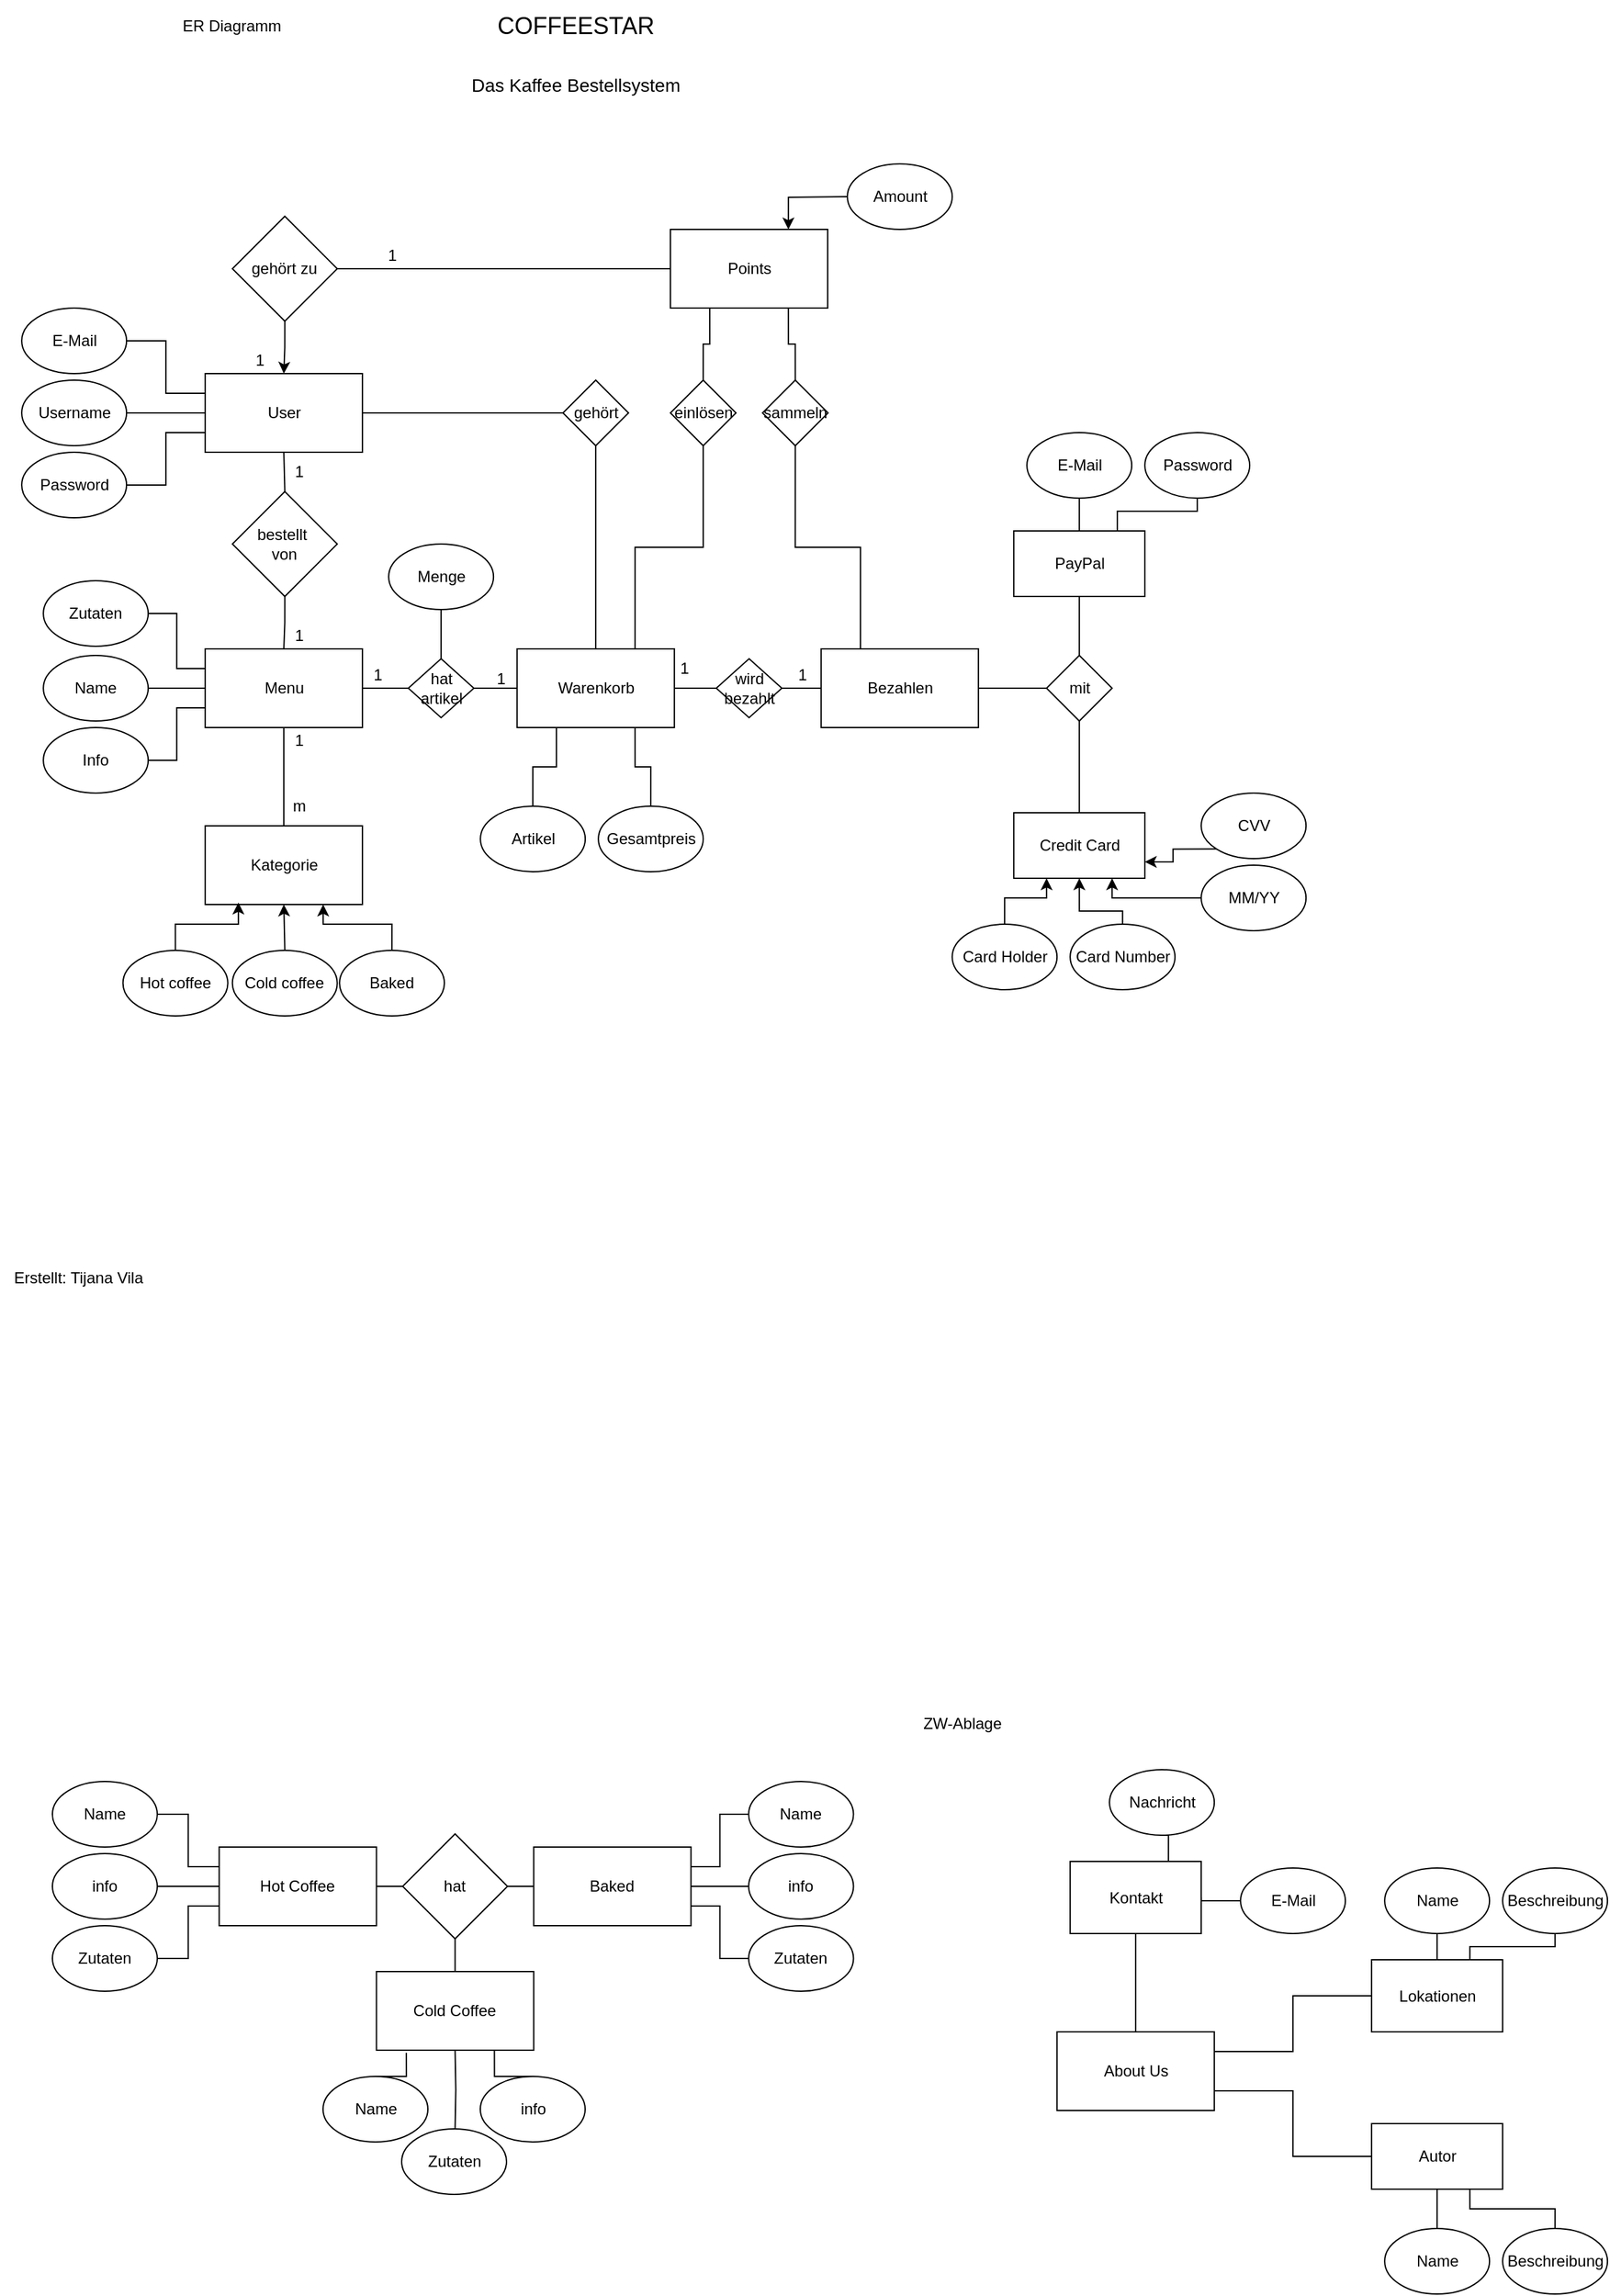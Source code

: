 <mxfile version="24.7.8">
  <diagram name="Seite-1" id="2KlpbFNLpPRCkA5q6hw1">
    <mxGraphModel dx="924" dy="861" grid="1" gridSize="10" guides="1" tooltips="1" connect="1" arrows="1" fold="1" page="1" pageScale="1" pageWidth="827" pageHeight="1169" math="0" shadow="0">
      <root>
        <mxCell id="0" />
        <mxCell id="1" parent="0" />
        <mxCell id="XH3UUTxQaEEy5l26Y9SA-1" value="&lt;font style=&quot;font-size: 18px;&quot;&gt;COFFEESTAR&lt;/font&gt;" style="text;html=1;align=center;verticalAlign=middle;whiteSpace=wrap;rounded=0;" parent="1" vertex="1">
          <mxGeometry x="326.5" y="80" width="305" height="40" as="geometry" />
        </mxCell>
        <mxCell id="XH3UUTxQaEEy5l26Y9SA-2" value="&lt;font style=&quot;font-size: 14px;&quot;&gt;Das Kaffee Bestellsystem&lt;/font&gt;" style="text;html=1;align=center;verticalAlign=middle;whiteSpace=wrap;rounded=0;" parent="1" vertex="1">
          <mxGeometry x="322.75" y="130" width="312.5" height="30" as="geometry" />
        </mxCell>
        <mxCell id="XH3UUTxQaEEy5l26Y9SA-3" value="ER Diagramm" style="text;html=1;align=center;verticalAlign=middle;whiteSpace=wrap;rounded=0;" parent="1" vertex="1">
          <mxGeometry x="166.5" y="85" width="100" height="30" as="geometry" />
        </mxCell>
        <mxCell id="XH3UUTxQaEEy5l26Y9SA-23" style="edgeStyle=orthogonalEdgeStyle;rounded=0;orthogonalLoop=1;jettySize=auto;html=1;exitX=0.5;exitY=1;exitDx=0;exitDy=0;entryX=0.5;entryY=0;entryDx=0;entryDy=0;endArrow=none;endFill=0;" parent="1" source="XH3UUTxQaEEy5l26Y9SA-4" target="XH3UUTxQaEEy5l26Y9SA-22" edge="1">
          <mxGeometry relative="1" as="geometry" />
        </mxCell>
        <mxCell id="XH3UUTxQaEEy5l26Y9SA-105" style="edgeStyle=orthogonalEdgeStyle;rounded=0;orthogonalLoop=1;jettySize=auto;html=1;exitX=1;exitY=0.5;exitDx=0;exitDy=0;entryX=0;entryY=0.5;entryDx=0;entryDy=0;endArrow=none;endFill=0;" parent="1" source="XH3UUTxQaEEy5l26Y9SA-4" target="XH3UUTxQaEEy5l26Y9SA-104" edge="1">
          <mxGeometry relative="1" as="geometry" />
        </mxCell>
        <mxCell id="XH3UUTxQaEEy5l26Y9SA-4" value="User" style="rounded=0;whiteSpace=wrap;html=1;" parent="1" vertex="1">
          <mxGeometry x="196.58" y="365" width="120" height="60" as="geometry" />
        </mxCell>
        <mxCell id="XH3UUTxQaEEy5l26Y9SA-100" style="edgeStyle=orthogonalEdgeStyle;rounded=0;orthogonalLoop=1;jettySize=auto;html=1;exitX=1;exitY=0.5;exitDx=0;exitDy=0;entryX=0;entryY=0.5;entryDx=0;entryDy=0;endArrow=none;endFill=0;" parent="1" source="XH3UUTxQaEEy5l26Y9SA-5" target="XH3UUTxQaEEy5l26Y9SA-99" edge="1">
          <mxGeometry relative="1" as="geometry" />
        </mxCell>
        <mxCell id="XH3UUTxQaEEy5l26Y9SA-106" style="edgeStyle=orthogonalEdgeStyle;rounded=0;orthogonalLoop=1;jettySize=auto;html=1;exitX=0.5;exitY=0;exitDx=0;exitDy=0;entryX=0.5;entryY=1;entryDx=0;entryDy=0;endArrow=none;endFill=0;" parent="1" source="XH3UUTxQaEEy5l26Y9SA-5" target="XH3UUTxQaEEy5l26Y9SA-104" edge="1">
          <mxGeometry relative="1" as="geometry" />
        </mxCell>
        <mxCell id="XH3UUTxQaEEy5l26Y9SA-5" value="Warenkorb" style="rounded=0;whiteSpace=wrap;html=1;" parent="1" vertex="1">
          <mxGeometry x="434.58" y="575" width="120" height="60" as="geometry" />
        </mxCell>
        <mxCell id="XH3UUTxQaEEy5l26Y9SA-149" style="edgeStyle=orthogonalEdgeStyle;rounded=0;orthogonalLoop=1;jettySize=auto;html=1;exitX=0.25;exitY=1;exitDx=0;exitDy=0;entryX=0.5;entryY=0;entryDx=0;entryDy=0;endArrow=none;endFill=0;" parent="1" source="XH3UUTxQaEEy5l26Y9SA-6" target="XH3UUTxQaEEy5l26Y9SA-147" edge="1">
          <mxGeometry relative="1" as="geometry" />
        </mxCell>
        <mxCell id="XH3UUTxQaEEy5l26Y9SA-150" style="edgeStyle=orthogonalEdgeStyle;rounded=0;orthogonalLoop=1;jettySize=auto;html=1;exitX=0.75;exitY=1;exitDx=0;exitDy=0;entryX=0.5;entryY=0;entryDx=0;entryDy=0;endArrow=none;endFill=0;" parent="1" source="XH3UUTxQaEEy5l26Y9SA-6" target="XH3UUTxQaEEy5l26Y9SA-148" edge="1">
          <mxGeometry relative="1" as="geometry" />
        </mxCell>
        <mxCell id="XH3UUTxQaEEy5l26Y9SA-6" value="Points" style="rounded=0;whiteSpace=wrap;html=1;" parent="1" vertex="1">
          <mxGeometry x="551.58" y="255" width="120" height="60" as="geometry" />
        </mxCell>
        <mxCell id="XH3UUTxQaEEy5l26Y9SA-11" style="edgeStyle=orthogonalEdgeStyle;rounded=0;orthogonalLoop=1;jettySize=auto;html=1;exitX=1;exitY=0.5;exitDx=0;exitDy=0;entryX=0;entryY=0.25;entryDx=0;entryDy=0;endArrow=none;endFill=0;" parent="1" source="XH3UUTxQaEEy5l26Y9SA-7" target="XH3UUTxQaEEy5l26Y9SA-4" edge="1">
          <mxGeometry relative="1" as="geometry" />
        </mxCell>
        <mxCell id="XH3UUTxQaEEy5l26Y9SA-7" value="E-Mail" style="ellipse;whiteSpace=wrap;html=1;" parent="1" vertex="1">
          <mxGeometry x="56.58" y="315" width="80" height="50" as="geometry" />
        </mxCell>
        <mxCell id="XH3UUTxQaEEy5l26Y9SA-12" style="edgeStyle=orthogonalEdgeStyle;rounded=0;orthogonalLoop=1;jettySize=auto;html=1;exitX=1;exitY=0.5;exitDx=0;exitDy=0;entryX=0;entryY=0.5;entryDx=0;entryDy=0;endArrow=none;endFill=0;" parent="1" source="XH3UUTxQaEEy5l26Y9SA-8" target="XH3UUTxQaEEy5l26Y9SA-4" edge="1">
          <mxGeometry relative="1" as="geometry" />
        </mxCell>
        <mxCell id="XH3UUTxQaEEy5l26Y9SA-8" value="Username" style="ellipse;whiteSpace=wrap;html=1;" parent="1" vertex="1">
          <mxGeometry x="56.58" y="370" width="80" height="50" as="geometry" />
        </mxCell>
        <mxCell id="XH3UUTxQaEEy5l26Y9SA-13" style="edgeStyle=orthogonalEdgeStyle;rounded=0;orthogonalLoop=1;jettySize=auto;html=1;exitX=1;exitY=0.5;exitDx=0;exitDy=0;entryX=0;entryY=0.75;entryDx=0;entryDy=0;endArrow=none;endFill=0;" parent="1" source="XH3UUTxQaEEy5l26Y9SA-9" target="XH3UUTxQaEEy5l26Y9SA-4" edge="1">
          <mxGeometry relative="1" as="geometry" />
        </mxCell>
        <mxCell id="XH3UUTxQaEEy5l26Y9SA-9" value="Password" style="ellipse;whiteSpace=wrap;html=1;" parent="1" vertex="1">
          <mxGeometry x="56.58" y="425" width="80" height="50" as="geometry" />
        </mxCell>
        <mxCell id="XH3UUTxQaEEy5l26Y9SA-97" style="edgeStyle=orthogonalEdgeStyle;rounded=0;orthogonalLoop=1;jettySize=auto;html=1;exitX=1;exitY=0.5;exitDx=0;exitDy=0;entryX=0;entryY=0.5;entryDx=0;entryDy=0;endArrow=none;endFill=0;" parent="1" source="XH3UUTxQaEEy5l26Y9SA-10" target="XH3UUTxQaEEy5l26Y9SA-96" edge="1">
          <mxGeometry relative="1" as="geometry" />
        </mxCell>
        <mxCell id="XH3UUTxQaEEy5l26Y9SA-108" style="edgeStyle=orthogonalEdgeStyle;rounded=0;orthogonalLoop=1;jettySize=auto;html=1;exitX=0.5;exitY=1;exitDx=0;exitDy=0;entryX=0.5;entryY=0;entryDx=0;entryDy=0;endArrow=none;endFill=0;" parent="1" source="XH3UUTxQaEEy5l26Y9SA-10" target="XH3UUTxQaEEy5l26Y9SA-107" edge="1">
          <mxGeometry relative="1" as="geometry" />
        </mxCell>
        <mxCell id="XH3UUTxQaEEy5l26Y9SA-10" value="Menu" style="rounded=0;whiteSpace=wrap;html=1;" parent="1" vertex="1">
          <mxGeometry x="196.58" y="575" width="120" height="60" as="geometry" />
        </mxCell>
        <mxCell id="XH3UUTxQaEEy5l26Y9SA-14" style="edgeStyle=orthogonalEdgeStyle;rounded=0;orthogonalLoop=1;jettySize=auto;html=1;exitX=0.5;exitY=1;exitDx=0;exitDy=0;" parent="1" source="XH3UUTxQaEEy5l26Y9SA-7" target="XH3UUTxQaEEy5l26Y9SA-7" edge="1">
          <mxGeometry relative="1" as="geometry" />
        </mxCell>
        <mxCell id="XH3UUTxQaEEy5l26Y9SA-16" style="edgeStyle=orthogonalEdgeStyle;rounded=0;orthogonalLoop=1;jettySize=auto;html=1;exitX=0;exitY=0.5;exitDx=0;exitDy=0;entryX=0.75;entryY=0;entryDx=0;entryDy=0;" parent="1" target="XH3UUTxQaEEy5l26Y9SA-6" edge="1">
          <mxGeometry relative="1" as="geometry">
            <mxPoint x="686.58" y="230" as="sourcePoint" />
          </mxGeometry>
        </mxCell>
        <mxCell id="XH3UUTxQaEEy5l26Y9SA-15" value="Amount" style="ellipse;whiteSpace=wrap;html=1;" parent="1" vertex="1">
          <mxGeometry x="686.58" y="205" width="80" height="50" as="geometry" />
        </mxCell>
        <mxCell id="XH3UUTxQaEEy5l26Y9SA-19" style="edgeStyle=orthogonalEdgeStyle;rounded=0;orthogonalLoop=1;jettySize=auto;html=1;exitX=1;exitY=0.5;exitDx=0;exitDy=0;entryX=0;entryY=0.5;entryDx=0;entryDy=0;endArrow=none;endFill=0;" parent="1" source="XH3UUTxQaEEy5l26Y9SA-17" target="XH3UUTxQaEEy5l26Y9SA-6" edge="1">
          <mxGeometry relative="1" as="geometry" />
        </mxCell>
        <mxCell id="XH3UUTxQaEEy5l26Y9SA-88" style="edgeStyle=orthogonalEdgeStyle;rounded=0;orthogonalLoop=1;jettySize=auto;html=1;exitX=0.5;exitY=1;exitDx=0;exitDy=0;entryX=0.5;entryY=0;entryDx=0;entryDy=0;" parent="1" source="XH3UUTxQaEEy5l26Y9SA-17" target="XH3UUTxQaEEy5l26Y9SA-4" edge="1">
          <mxGeometry relative="1" as="geometry" />
        </mxCell>
        <mxCell id="XH3UUTxQaEEy5l26Y9SA-17" value="gehört zu" style="rhombus;whiteSpace=wrap;html=1;" parent="1" vertex="1">
          <mxGeometry x="217.33" y="245" width="80" height="80" as="geometry" />
        </mxCell>
        <mxCell id="XH3UUTxQaEEy5l26Y9SA-20" value="1" style="text;html=1;align=center;verticalAlign=middle;resizable=0;points=[];autosize=1;strokeColor=none;fillColor=none;" parent="1" vertex="1">
          <mxGeometry x="223.08" y="340" width="30" height="30" as="geometry" />
        </mxCell>
        <mxCell id="XH3UUTxQaEEy5l26Y9SA-21" value="1" style="text;html=1;align=center;verticalAlign=middle;resizable=0;points=[];autosize=1;strokeColor=none;fillColor=none;" parent="1" vertex="1">
          <mxGeometry x="324.08" y="260" width="30" height="30" as="geometry" />
        </mxCell>
        <mxCell id="XH3UUTxQaEEy5l26Y9SA-24" style="edgeStyle=orthogonalEdgeStyle;rounded=0;orthogonalLoop=1;jettySize=auto;html=1;exitX=0.5;exitY=1;exitDx=0;exitDy=0;entryX=0.5;entryY=0;entryDx=0;entryDy=0;endArrow=none;endFill=0;" parent="1" source="XH3UUTxQaEEy5l26Y9SA-22" target="XH3UUTxQaEEy5l26Y9SA-10" edge="1">
          <mxGeometry relative="1" as="geometry" />
        </mxCell>
        <mxCell id="XH3UUTxQaEEy5l26Y9SA-22" value="bestellt&amp;nbsp;&lt;div&gt;von&lt;/div&gt;" style="rhombus;whiteSpace=wrap;html=1;" parent="1" vertex="1">
          <mxGeometry x="217.33" y="455" width="80" height="80" as="geometry" />
        </mxCell>
        <mxCell id="XH3UUTxQaEEy5l26Y9SA-25" value="Hot Coffee" style="rounded=0;whiteSpace=wrap;html=1;" parent="1" vertex="1">
          <mxGeometry x="207.25" y="1489" width="120" height="60" as="geometry" />
        </mxCell>
        <mxCell id="XH3UUTxQaEEy5l26Y9SA-26" value="Cold Coffee" style="rounded=0;whiteSpace=wrap;html=1;" parent="1" vertex="1">
          <mxGeometry x="327.25" y="1584" width="120" height="60" as="geometry" />
        </mxCell>
        <mxCell id="XH3UUTxQaEEy5l26Y9SA-27" value="Baked" style="rounded=0;whiteSpace=wrap;html=1;" parent="1" vertex="1">
          <mxGeometry x="447.25" y="1489" width="120" height="60" as="geometry" />
        </mxCell>
        <mxCell id="XH3UUTxQaEEy5l26Y9SA-44" style="edgeStyle=orthogonalEdgeStyle;rounded=0;orthogonalLoop=1;jettySize=auto;html=1;exitX=1;exitY=0.5;exitDx=0;exitDy=0;entryX=0;entryY=0.25;entryDx=0;entryDy=0;endArrow=none;endFill=0;" parent="1" source="XH3UUTxQaEEy5l26Y9SA-28" target="XH3UUTxQaEEy5l26Y9SA-25" edge="1">
          <mxGeometry relative="1" as="geometry" />
        </mxCell>
        <mxCell id="XH3UUTxQaEEy5l26Y9SA-28" value="Name" style="ellipse;whiteSpace=wrap;html=1;" parent="1" vertex="1">
          <mxGeometry x="80" y="1439" width="80" height="50" as="geometry" />
        </mxCell>
        <mxCell id="XH3UUTxQaEEy5l26Y9SA-29" value="Name" style="ellipse;whiteSpace=wrap;html=1;" parent="1" vertex="1">
          <mxGeometry x="286.5" y="1664" width="80" height="50" as="geometry" />
        </mxCell>
        <mxCell id="XH3UUTxQaEEy5l26Y9SA-49" style="edgeStyle=orthogonalEdgeStyle;rounded=0;orthogonalLoop=1;jettySize=auto;html=1;exitX=0;exitY=0.5;exitDx=0;exitDy=0;entryX=1;entryY=0.25;entryDx=0;entryDy=0;endArrow=none;endFill=0;" parent="1" source="XH3UUTxQaEEy5l26Y9SA-30" target="XH3UUTxQaEEy5l26Y9SA-27" edge="1">
          <mxGeometry relative="1" as="geometry" />
        </mxCell>
        <mxCell id="XH3UUTxQaEEy5l26Y9SA-30" value="Name" style="ellipse;whiteSpace=wrap;html=1;" parent="1" vertex="1">
          <mxGeometry x="611.25" y="1439" width="80" height="50" as="geometry" />
        </mxCell>
        <mxCell id="XH3UUTxQaEEy5l26Y9SA-43" style="edgeStyle=orthogonalEdgeStyle;rounded=0;orthogonalLoop=1;jettySize=auto;html=1;exitX=1;exitY=0.5;exitDx=0;exitDy=0;entryX=0;entryY=0.5;entryDx=0;entryDy=0;endArrow=none;endFill=0;" parent="1" source="XH3UUTxQaEEy5l26Y9SA-31" target="XH3UUTxQaEEy5l26Y9SA-25" edge="1">
          <mxGeometry relative="1" as="geometry" />
        </mxCell>
        <mxCell id="XH3UUTxQaEEy5l26Y9SA-31" value="info" style="ellipse;whiteSpace=wrap;html=1;" parent="1" vertex="1">
          <mxGeometry x="80" y="1494" width="80" height="50" as="geometry" />
        </mxCell>
        <mxCell id="XH3UUTxQaEEy5l26Y9SA-47" style="edgeStyle=orthogonalEdgeStyle;rounded=0;orthogonalLoop=1;jettySize=auto;html=1;exitX=0.5;exitY=0;exitDx=0;exitDy=0;entryX=0.75;entryY=1;entryDx=0;entryDy=0;endArrow=none;endFill=0;" parent="1" source="XH3UUTxQaEEy5l26Y9SA-36" target="XH3UUTxQaEEy5l26Y9SA-26" edge="1">
          <mxGeometry relative="1" as="geometry" />
        </mxCell>
        <mxCell id="XH3UUTxQaEEy5l26Y9SA-36" value="info" style="ellipse;whiteSpace=wrap;html=1;" parent="1" vertex="1">
          <mxGeometry x="406.5" y="1664" width="80" height="50" as="geometry" />
        </mxCell>
        <mxCell id="XH3UUTxQaEEy5l26Y9SA-51" style="edgeStyle=orthogonalEdgeStyle;rounded=0;orthogonalLoop=1;jettySize=auto;html=1;exitX=0;exitY=0.5;exitDx=0;exitDy=0;entryX=1;entryY=0.5;entryDx=0;entryDy=0;endArrow=none;endFill=0;" parent="1" source="XH3UUTxQaEEy5l26Y9SA-37" target="XH3UUTxQaEEy5l26Y9SA-27" edge="1">
          <mxGeometry relative="1" as="geometry" />
        </mxCell>
        <mxCell id="XH3UUTxQaEEy5l26Y9SA-37" value="info" style="ellipse;whiteSpace=wrap;html=1;" parent="1" vertex="1">
          <mxGeometry x="611.25" y="1494" width="80" height="50" as="geometry" />
        </mxCell>
        <mxCell id="XH3UUTxQaEEy5l26Y9SA-45" style="edgeStyle=orthogonalEdgeStyle;rounded=0;orthogonalLoop=1;jettySize=auto;html=1;exitX=1;exitY=0.5;exitDx=0;exitDy=0;entryX=0;entryY=0.75;entryDx=0;entryDy=0;endArrow=none;endFill=0;" parent="1" source="XH3UUTxQaEEy5l26Y9SA-38" target="XH3UUTxQaEEy5l26Y9SA-25" edge="1">
          <mxGeometry relative="1" as="geometry" />
        </mxCell>
        <mxCell id="XH3UUTxQaEEy5l26Y9SA-38" value="Zutaten" style="ellipse;whiteSpace=wrap;html=1;" parent="1" vertex="1">
          <mxGeometry x="80" y="1549" width="80" height="50" as="geometry" />
        </mxCell>
        <mxCell id="XH3UUTxQaEEy5l26Y9SA-46" style="edgeStyle=orthogonalEdgeStyle;rounded=0;orthogonalLoop=1;jettySize=auto;html=1;exitX=0.5;exitY=0;exitDx=0;exitDy=0;entryX=0.5;entryY=1;entryDx=0;entryDy=0;endArrow=none;endFill=0;" parent="1" target="XH3UUTxQaEEy5l26Y9SA-26" edge="1">
          <mxGeometry relative="1" as="geometry">
            <mxPoint x="387.25" y="1704" as="sourcePoint" />
          </mxGeometry>
        </mxCell>
        <mxCell id="XH3UUTxQaEEy5l26Y9SA-39" value="Zutaten" style="ellipse;whiteSpace=wrap;html=1;" parent="1" vertex="1">
          <mxGeometry x="346.5" y="1704" width="80" height="50" as="geometry" />
        </mxCell>
        <mxCell id="XH3UUTxQaEEy5l26Y9SA-50" style="edgeStyle=orthogonalEdgeStyle;rounded=0;orthogonalLoop=1;jettySize=auto;html=1;exitX=0;exitY=0.5;exitDx=0;exitDy=0;entryX=1;entryY=0.75;entryDx=0;entryDy=0;endArrow=none;endFill=0;" parent="1" source="XH3UUTxQaEEy5l26Y9SA-40" target="XH3UUTxQaEEy5l26Y9SA-27" edge="1">
          <mxGeometry relative="1" as="geometry" />
        </mxCell>
        <mxCell id="XH3UUTxQaEEy5l26Y9SA-40" value="Zutaten" style="ellipse;whiteSpace=wrap;html=1;" parent="1" vertex="1">
          <mxGeometry x="611.25" y="1549" width="80" height="50" as="geometry" />
        </mxCell>
        <mxCell id="XH3UUTxQaEEy5l26Y9SA-41" value="Bezahlen" style="rounded=0;whiteSpace=wrap;html=1;" parent="1" vertex="1">
          <mxGeometry x="666.58" y="575" width="120" height="60" as="geometry" />
        </mxCell>
        <mxCell id="XH3UUTxQaEEy5l26Y9SA-48" style="edgeStyle=orthogonalEdgeStyle;rounded=0;orthogonalLoop=1;jettySize=auto;html=1;exitX=0.5;exitY=0;exitDx=0;exitDy=0;entryX=0.19;entryY=1.033;entryDx=0;entryDy=0;entryPerimeter=0;endArrow=none;endFill=0;" parent="1" source="XH3UUTxQaEEy5l26Y9SA-29" target="XH3UUTxQaEEy5l26Y9SA-26" edge="1">
          <mxGeometry relative="1" as="geometry" />
        </mxCell>
        <mxCell id="XH3UUTxQaEEy5l26Y9SA-54" style="edgeStyle=orthogonalEdgeStyle;rounded=0;orthogonalLoop=1;jettySize=auto;html=1;exitX=0;exitY=0.5;exitDx=0;exitDy=0;entryX=1;entryY=0.5;entryDx=0;entryDy=0;endArrow=none;endFill=0;" parent="1" source="XH3UUTxQaEEy5l26Y9SA-52" target="XH3UUTxQaEEy5l26Y9SA-25" edge="1">
          <mxGeometry relative="1" as="geometry" />
        </mxCell>
        <mxCell id="XH3UUTxQaEEy5l26Y9SA-55" style="edgeStyle=orthogonalEdgeStyle;rounded=0;orthogonalLoop=1;jettySize=auto;html=1;exitX=0.5;exitY=1;exitDx=0;exitDy=0;entryX=0.5;entryY=0;entryDx=0;entryDy=0;endArrow=none;endFill=0;" parent="1" source="XH3UUTxQaEEy5l26Y9SA-52" target="XH3UUTxQaEEy5l26Y9SA-26" edge="1">
          <mxGeometry relative="1" as="geometry" />
        </mxCell>
        <mxCell id="XH3UUTxQaEEy5l26Y9SA-56" style="edgeStyle=orthogonalEdgeStyle;rounded=0;orthogonalLoop=1;jettySize=auto;html=1;exitX=1;exitY=0.5;exitDx=0;exitDy=0;entryX=0;entryY=0.5;entryDx=0;entryDy=0;endArrow=none;endFill=0;" parent="1" source="XH3UUTxQaEEy5l26Y9SA-52" target="XH3UUTxQaEEy5l26Y9SA-27" edge="1">
          <mxGeometry relative="1" as="geometry" />
        </mxCell>
        <mxCell id="XH3UUTxQaEEy5l26Y9SA-52" value="hat" style="rhombus;whiteSpace=wrap;html=1;" parent="1" vertex="1">
          <mxGeometry x="347.25" y="1479" width="80" height="80" as="geometry" />
        </mxCell>
        <mxCell id="XH3UUTxQaEEy5l26Y9SA-91" style="edgeStyle=orthogonalEdgeStyle;rounded=0;orthogonalLoop=1;jettySize=auto;html=1;exitX=1;exitY=0.5;exitDx=0;exitDy=0;entryX=0;entryY=0.5;entryDx=0;entryDy=0;endArrow=none;endFill=0;" parent="1" source="XH3UUTxQaEEy5l26Y9SA-62" target="XH3UUTxQaEEy5l26Y9SA-10" edge="1">
          <mxGeometry relative="1" as="geometry" />
        </mxCell>
        <mxCell id="XH3UUTxQaEEy5l26Y9SA-62" value="Name" style="ellipse;whiteSpace=wrap;html=1;" parent="1" vertex="1">
          <mxGeometry x="73.08" y="580" width="80" height="50" as="geometry" />
        </mxCell>
        <mxCell id="XH3UUTxQaEEy5l26Y9SA-92" style="edgeStyle=orthogonalEdgeStyle;rounded=0;orthogonalLoop=1;jettySize=auto;html=1;exitX=1;exitY=0.5;exitDx=0;exitDy=0;entryX=0;entryY=0.75;entryDx=0;entryDy=0;endArrow=none;endFill=0;" parent="1" source="XH3UUTxQaEEy5l26Y9SA-63" target="XH3UUTxQaEEy5l26Y9SA-10" edge="1">
          <mxGeometry relative="1" as="geometry" />
        </mxCell>
        <mxCell id="XH3UUTxQaEEy5l26Y9SA-63" value="Info" style="ellipse;whiteSpace=wrap;html=1;" parent="1" vertex="1">
          <mxGeometry x="73.08" y="635" width="80" height="50" as="geometry" />
        </mxCell>
        <mxCell id="XH3UUTxQaEEy5l26Y9SA-90" style="edgeStyle=orthogonalEdgeStyle;rounded=0;orthogonalLoop=1;jettySize=auto;html=1;exitX=1;exitY=0.5;exitDx=0;exitDy=0;entryX=0;entryY=0.25;entryDx=0;entryDy=0;endArrow=none;endFill=0;" parent="1" source="XH3UUTxQaEEy5l26Y9SA-64" target="XH3UUTxQaEEy5l26Y9SA-10" edge="1">
          <mxGeometry relative="1" as="geometry" />
        </mxCell>
        <mxCell id="XH3UUTxQaEEy5l26Y9SA-64" value="Zutaten" style="ellipse;whiteSpace=wrap;html=1;" parent="1" vertex="1">
          <mxGeometry x="73.08" y="523" width="80" height="50" as="geometry" />
        </mxCell>
        <mxCell id="XH3UUTxQaEEy5l26Y9SA-65" style="edgeStyle=orthogonalEdgeStyle;rounded=0;orthogonalLoop=1;jettySize=auto;html=1;exitX=0.5;exitY=1;exitDx=0;exitDy=0;" parent="1" source="XH3UUTxQaEEy5l26Y9SA-63" target="XH3UUTxQaEEy5l26Y9SA-63" edge="1">
          <mxGeometry relative="1" as="geometry" />
        </mxCell>
        <mxCell id="XH3UUTxQaEEy5l26Y9SA-95" style="edgeStyle=orthogonalEdgeStyle;rounded=0;orthogonalLoop=1;jettySize=auto;html=1;exitX=0.5;exitY=0;exitDx=0;exitDy=0;entryX=0.25;entryY=1;entryDx=0;entryDy=0;endArrow=none;endFill=0;" parent="1" source="XH3UUTxQaEEy5l26Y9SA-67" target="XH3UUTxQaEEy5l26Y9SA-5" edge="1">
          <mxGeometry relative="1" as="geometry" />
        </mxCell>
        <mxCell id="XH3UUTxQaEEy5l26Y9SA-67" value="Artikel" style="ellipse;whiteSpace=wrap;html=1;" parent="1" vertex="1">
          <mxGeometry x="406.58" y="695" width="80" height="50" as="geometry" />
        </mxCell>
        <mxCell id="XH3UUTxQaEEy5l26Y9SA-94" style="edgeStyle=orthogonalEdgeStyle;rounded=0;orthogonalLoop=1;jettySize=auto;html=1;exitX=0.5;exitY=0;exitDx=0;exitDy=0;entryX=0.75;entryY=1;entryDx=0;entryDy=0;endArrow=none;endFill=0;" parent="1" source="XH3UUTxQaEEy5l26Y9SA-68" target="XH3UUTxQaEEy5l26Y9SA-5" edge="1">
          <mxGeometry relative="1" as="geometry" />
        </mxCell>
        <mxCell id="XH3UUTxQaEEy5l26Y9SA-68" value="Gesamtpreis" style="ellipse;whiteSpace=wrap;html=1;" parent="1" vertex="1">
          <mxGeometry x="496.58" y="695" width="80" height="50" as="geometry" />
        </mxCell>
        <mxCell id="XH3UUTxQaEEy5l26Y9SA-135" style="edgeStyle=orthogonalEdgeStyle;rounded=0;orthogonalLoop=1;jettySize=auto;html=1;exitX=0.5;exitY=1;exitDx=0;exitDy=0;entryX=0.5;entryY=0;entryDx=0;entryDy=0;endArrow=none;endFill=0;" parent="1" source="XH3UUTxQaEEy5l26Y9SA-69" target="XH3UUTxQaEEy5l26Y9SA-133" edge="1">
          <mxGeometry relative="1" as="geometry" />
        </mxCell>
        <mxCell id="XH3UUTxQaEEy5l26Y9SA-69" value="E-Mail" style="ellipse;whiteSpace=wrap;html=1;" parent="1" vertex="1">
          <mxGeometry x="823.58" y="410" width="80" height="50" as="geometry" />
        </mxCell>
        <mxCell id="XH3UUTxQaEEy5l26Y9SA-70" value="Password&lt;span style=&quot;color: rgba(0, 0, 0, 0); font-family: monospace; font-size: 0px; text-align: start; text-wrap: nowrap;&quot;&gt;%3CmxGraphModel%3E%3Croot%3E%3CmxCell%20id%3D%220%22%2F%3E%3CmxCell%20id%3D%221%22%20parent%3D%220%22%2F%3E%3CmxCell%20id%3D%222%22%20value%3D%22E-Mail%22%20style%3D%22ellipse%3BwhiteSpace%3Dwrap%3Bhtml%3D1%3B%22%20vertex%3D%221%22%20parent%3D%221%22%3E%3CmxGeometry%20x%3D%22830%22%20y%3D%22650%22%20width%3D%2280%22%20height%3D%2250%22%20as%3D%22geometry%22%2F%3E%3C%2FmxCell%3E%3C%2Froot%3E%3C%2FmxGraphModel%3E&lt;/span&gt;" style="ellipse;whiteSpace=wrap;html=1;" parent="1" vertex="1">
          <mxGeometry x="913.58" y="410" width="80" height="50" as="geometry" />
        </mxCell>
        <mxCell id="XH3UUTxQaEEy5l26Y9SA-140" style="edgeStyle=orthogonalEdgeStyle;rounded=0;orthogonalLoop=1;jettySize=auto;html=1;exitX=0.5;exitY=0;exitDx=0;exitDy=0;entryX=0.25;entryY=1;entryDx=0;entryDy=0;" parent="1" source="XH3UUTxQaEEy5l26Y9SA-71" target="XH3UUTxQaEEy5l26Y9SA-134" edge="1">
          <mxGeometry relative="1" as="geometry" />
        </mxCell>
        <mxCell id="XH3UUTxQaEEy5l26Y9SA-71" value="Card Holder" style="ellipse;whiteSpace=wrap;html=1;" parent="1" vertex="1">
          <mxGeometry x="766.58" y="785" width="80" height="50" as="geometry" />
        </mxCell>
        <mxCell id="XH3UUTxQaEEy5l26Y9SA-141" style="edgeStyle=orthogonalEdgeStyle;rounded=0;orthogonalLoop=1;jettySize=auto;html=1;exitX=0.5;exitY=0;exitDx=0;exitDy=0;entryX=0.5;entryY=1;entryDx=0;entryDy=0;" parent="1" source="XH3UUTxQaEEy5l26Y9SA-72" target="XH3UUTxQaEEy5l26Y9SA-134" edge="1">
          <mxGeometry relative="1" as="geometry">
            <Array as="points">
              <mxPoint x="896.58" y="775" />
              <mxPoint x="863.58" y="775" />
            </Array>
          </mxGeometry>
        </mxCell>
        <mxCell id="XH3UUTxQaEEy5l26Y9SA-72" value="Card Number" style="ellipse;whiteSpace=wrap;html=1;" parent="1" vertex="1">
          <mxGeometry x="856.58" y="785" width="80" height="50" as="geometry" />
        </mxCell>
        <mxCell id="XH3UUTxQaEEy5l26Y9SA-142" style="edgeStyle=orthogonalEdgeStyle;rounded=0;orthogonalLoop=1;jettySize=auto;html=1;exitX=0;exitY=0.5;exitDx=0;exitDy=0;entryX=0.75;entryY=1;entryDx=0;entryDy=0;" parent="1" source="XH3UUTxQaEEy5l26Y9SA-73" target="XH3UUTxQaEEy5l26Y9SA-134" edge="1">
          <mxGeometry relative="1" as="geometry">
            <Array as="points">
              <mxPoint x="888.58" y="765" />
            </Array>
          </mxGeometry>
        </mxCell>
        <mxCell id="XH3UUTxQaEEy5l26Y9SA-73" value="MM/YY" style="ellipse;whiteSpace=wrap;html=1;" parent="1" vertex="1">
          <mxGeometry x="956.58" y="740" width="80" height="50" as="geometry" />
        </mxCell>
        <mxCell id="XH3UUTxQaEEy5l26Y9SA-143" style="edgeStyle=orthogonalEdgeStyle;rounded=0;orthogonalLoop=1;jettySize=auto;html=1;exitX=0;exitY=1;exitDx=0;exitDy=0;entryX=1;entryY=0.75;entryDx=0;entryDy=0;" parent="1" source="XH3UUTxQaEEy5l26Y9SA-74" target="XH3UUTxQaEEy5l26Y9SA-134" edge="1">
          <mxGeometry relative="1" as="geometry" />
        </mxCell>
        <mxCell id="XH3UUTxQaEEy5l26Y9SA-74" value="CVV" style="ellipse;whiteSpace=wrap;html=1;" parent="1" vertex="1">
          <mxGeometry x="956.58" y="685" width="80" height="50" as="geometry" />
        </mxCell>
        <mxCell id="XH3UUTxQaEEy5l26Y9SA-126" style="edgeStyle=orthogonalEdgeStyle;rounded=0;orthogonalLoop=1;jettySize=auto;html=1;exitX=1;exitY=0.25;exitDx=0;exitDy=0;entryX=0;entryY=0.5;entryDx=0;entryDy=0;endArrow=none;endFill=0;" parent="1" source="XH3UUTxQaEEy5l26Y9SA-75" target="XH3UUTxQaEEy5l26Y9SA-124" edge="1">
          <mxGeometry relative="1" as="geometry" />
        </mxCell>
        <mxCell id="XH3UUTxQaEEy5l26Y9SA-127" style="edgeStyle=orthogonalEdgeStyle;rounded=0;orthogonalLoop=1;jettySize=auto;html=1;exitX=1;exitY=0.75;exitDx=0;exitDy=0;entryX=0;entryY=0.5;entryDx=0;entryDy=0;endArrow=none;endFill=0;" parent="1" source="XH3UUTxQaEEy5l26Y9SA-75" target="XH3UUTxQaEEy5l26Y9SA-125" edge="1">
          <mxGeometry relative="1" as="geometry" />
        </mxCell>
        <mxCell id="XH3UUTxQaEEy5l26Y9SA-75" value="About Us" style="rounded=0;whiteSpace=wrap;html=1;" parent="1" vertex="1">
          <mxGeometry x="846.58" y="1630" width="120" height="60" as="geometry" />
        </mxCell>
        <mxCell id="XH3UUTxQaEEy5l26Y9SA-129" style="edgeStyle=orthogonalEdgeStyle;rounded=0;orthogonalLoop=1;jettySize=auto;html=1;exitX=0.5;exitY=1;exitDx=0;exitDy=0;entryX=0.75;entryY=0;entryDx=0;entryDy=0;endArrow=none;endFill=0;" parent="1" source="XH3UUTxQaEEy5l26Y9SA-76" target="XH3UUTxQaEEy5l26Y9SA-124" edge="1">
          <mxGeometry relative="1" as="geometry">
            <Array as="points">
              <mxPoint x="1226.58" y="1565" />
              <mxPoint x="1161.58" y="1565" />
            </Array>
          </mxGeometry>
        </mxCell>
        <mxCell id="XH3UUTxQaEEy5l26Y9SA-76" value="Beschreibung" style="ellipse;whiteSpace=wrap;html=1;" parent="1" vertex="1">
          <mxGeometry x="1186.58" y="1505" width="80" height="50" as="geometry" />
        </mxCell>
        <mxCell id="XH3UUTxQaEEy5l26Y9SA-128" style="edgeStyle=orthogonalEdgeStyle;rounded=0;orthogonalLoop=1;jettySize=auto;html=1;exitX=0.5;exitY=1;exitDx=0;exitDy=0;entryX=0.5;entryY=0;entryDx=0;entryDy=0;endArrow=none;endFill=0;" parent="1" source="XH3UUTxQaEEy5l26Y9SA-77" target="XH3UUTxQaEEy5l26Y9SA-124" edge="1">
          <mxGeometry relative="1" as="geometry" />
        </mxCell>
        <mxCell id="XH3UUTxQaEEy5l26Y9SA-77" value="Name" style="ellipse;whiteSpace=wrap;html=1;" parent="1" vertex="1">
          <mxGeometry x="1096.58" y="1505" width="80" height="50" as="geometry" />
        </mxCell>
        <mxCell id="XH3UUTxQaEEy5l26Y9SA-130" style="edgeStyle=orthogonalEdgeStyle;rounded=0;orthogonalLoop=1;jettySize=auto;html=1;exitX=0.5;exitY=0;exitDx=0;exitDy=0;entryX=0.5;entryY=1;entryDx=0;entryDy=0;endArrow=none;endFill=0;" parent="1" source="XH3UUTxQaEEy5l26Y9SA-82" target="XH3UUTxQaEEy5l26Y9SA-125" edge="1">
          <mxGeometry relative="1" as="geometry" />
        </mxCell>
        <mxCell id="XH3UUTxQaEEy5l26Y9SA-82" value="Name" style="ellipse;whiteSpace=wrap;html=1;" parent="1" vertex="1">
          <mxGeometry x="1096.58" y="1780" width="80" height="50" as="geometry" />
        </mxCell>
        <mxCell id="XH3UUTxQaEEy5l26Y9SA-131" style="edgeStyle=orthogonalEdgeStyle;rounded=0;orthogonalLoop=1;jettySize=auto;html=1;exitX=0.5;exitY=0;exitDx=0;exitDy=0;entryX=0.75;entryY=1;entryDx=0;entryDy=0;endArrow=none;endFill=0;" parent="1" source="XH3UUTxQaEEy5l26Y9SA-84" target="XH3UUTxQaEEy5l26Y9SA-125" edge="1">
          <mxGeometry relative="1" as="geometry">
            <Array as="points">
              <mxPoint x="1226.58" y="1765" />
              <mxPoint x="1161.58" y="1765" />
            </Array>
          </mxGeometry>
        </mxCell>
        <mxCell id="XH3UUTxQaEEy5l26Y9SA-84" value="Beschreibung" style="ellipse;whiteSpace=wrap;html=1;" parent="1" vertex="1">
          <mxGeometry x="1186.58" y="1780" width="80" height="50" as="geometry" />
        </mxCell>
        <mxCell id="XH3UUTxQaEEy5l26Y9SA-157" style="edgeStyle=orthogonalEdgeStyle;rounded=0;orthogonalLoop=1;jettySize=auto;html=1;exitX=0;exitY=0.5;exitDx=0;exitDy=0;entryX=1;entryY=0.5;entryDx=0;entryDy=0;endArrow=none;endFill=0;" parent="1" source="XH3UUTxQaEEy5l26Y9SA-86" target="XH3UUTxQaEEy5l26Y9SA-153" edge="1">
          <mxGeometry relative="1" as="geometry" />
        </mxCell>
        <mxCell id="XH3UUTxQaEEy5l26Y9SA-86" value="E-Mail" style="ellipse;whiteSpace=wrap;html=1;" parent="1" vertex="1">
          <mxGeometry x="986.58" y="1505" width="80" height="50" as="geometry" />
        </mxCell>
        <mxCell id="XH3UUTxQaEEy5l26Y9SA-158" style="edgeStyle=orthogonalEdgeStyle;rounded=0;orthogonalLoop=1;jettySize=auto;html=1;exitX=0.5;exitY=1;exitDx=0;exitDy=0;entryX=0.75;entryY=0;entryDx=0;entryDy=0;endArrow=none;endFill=0;" parent="1" source="XH3UUTxQaEEy5l26Y9SA-87" target="XH3UUTxQaEEy5l26Y9SA-153" edge="1">
          <mxGeometry relative="1" as="geometry" />
        </mxCell>
        <mxCell id="XH3UUTxQaEEy5l26Y9SA-87" value="Nachricht" style="ellipse;whiteSpace=wrap;html=1;" parent="1" vertex="1">
          <mxGeometry x="886.58" y="1430" width="80" height="50" as="geometry" />
        </mxCell>
        <mxCell id="XH3UUTxQaEEy5l26Y9SA-98" style="edgeStyle=orthogonalEdgeStyle;rounded=0;orthogonalLoop=1;jettySize=auto;html=1;exitX=1;exitY=0.5;exitDx=0;exitDy=0;endArrow=none;endFill=0;" parent="1" source="XH3UUTxQaEEy5l26Y9SA-96" target="XH3UUTxQaEEy5l26Y9SA-5" edge="1">
          <mxGeometry relative="1" as="geometry" />
        </mxCell>
        <mxCell id="XH3UUTxQaEEy5l26Y9SA-103" style="edgeStyle=orthogonalEdgeStyle;rounded=0;orthogonalLoop=1;jettySize=auto;html=1;exitX=0.5;exitY=0;exitDx=0;exitDy=0;entryX=0.5;entryY=1;entryDx=0;entryDy=0;endArrow=none;endFill=0;" parent="1" source="XH3UUTxQaEEy5l26Y9SA-96" target="XH3UUTxQaEEy5l26Y9SA-102" edge="1">
          <mxGeometry relative="1" as="geometry" />
        </mxCell>
        <mxCell id="XH3UUTxQaEEy5l26Y9SA-96" value="hat artikel" style="rhombus;whiteSpace=wrap;html=1;" parent="1" vertex="1">
          <mxGeometry x="351.58" y="582.5" width="50" height="45" as="geometry" />
        </mxCell>
        <mxCell id="XH3UUTxQaEEy5l26Y9SA-101" style="edgeStyle=orthogonalEdgeStyle;rounded=0;orthogonalLoop=1;jettySize=auto;html=1;exitX=1;exitY=0.5;exitDx=0;exitDy=0;endArrow=none;endFill=0;" parent="1" source="XH3UUTxQaEEy5l26Y9SA-99" target="XH3UUTxQaEEy5l26Y9SA-41" edge="1">
          <mxGeometry relative="1" as="geometry" />
        </mxCell>
        <mxCell id="XH3UUTxQaEEy5l26Y9SA-99" value="wird bezahlt" style="rhombus;whiteSpace=wrap;html=1;" parent="1" vertex="1">
          <mxGeometry x="586.58" y="582.5" width="50" height="45" as="geometry" />
        </mxCell>
        <mxCell id="XH3UUTxQaEEy5l26Y9SA-102" value="Menge" style="ellipse;whiteSpace=wrap;html=1;" parent="1" vertex="1">
          <mxGeometry x="336.58" y="495" width="80" height="50" as="geometry" />
        </mxCell>
        <mxCell id="XH3UUTxQaEEy5l26Y9SA-104" value="gehört" style="rhombus;whiteSpace=wrap;html=1;" parent="1" vertex="1">
          <mxGeometry x="469.58" y="370" width="50" height="50" as="geometry" />
        </mxCell>
        <mxCell id="XH3UUTxQaEEy5l26Y9SA-107" value="Kategorie" style="rounded=0;whiteSpace=wrap;html=1;" parent="1" vertex="1">
          <mxGeometry x="196.58" y="710" width="120" height="60" as="geometry" />
        </mxCell>
        <mxCell id="XH3UUTxQaEEy5l26Y9SA-110" value="Hot coffee" style="ellipse;whiteSpace=wrap;html=1;" parent="1" vertex="1">
          <mxGeometry x="133.83" y="805" width="80" height="50" as="geometry" />
        </mxCell>
        <mxCell id="XH3UUTxQaEEy5l26Y9SA-114" style="edgeStyle=orthogonalEdgeStyle;rounded=0;orthogonalLoop=1;jettySize=auto;html=1;exitX=0.5;exitY=0;exitDx=0;exitDy=0;entryX=0.5;entryY=1;entryDx=0;entryDy=0;" parent="1" source="XH3UUTxQaEEy5l26Y9SA-111" target="XH3UUTxQaEEy5l26Y9SA-107" edge="1">
          <mxGeometry relative="1" as="geometry" />
        </mxCell>
        <mxCell id="XH3UUTxQaEEy5l26Y9SA-111" value="Cold coffee" style="ellipse;whiteSpace=wrap;html=1;" parent="1" vertex="1">
          <mxGeometry x="217.33" y="805" width="80" height="50" as="geometry" />
        </mxCell>
        <mxCell id="XH3UUTxQaEEy5l26Y9SA-115" style="edgeStyle=orthogonalEdgeStyle;rounded=0;orthogonalLoop=1;jettySize=auto;html=1;exitX=0.5;exitY=0;exitDx=0;exitDy=0;entryX=0.75;entryY=1;entryDx=0;entryDy=0;" parent="1" source="XH3UUTxQaEEy5l26Y9SA-112" target="XH3UUTxQaEEy5l26Y9SA-107" edge="1">
          <mxGeometry relative="1" as="geometry" />
        </mxCell>
        <mxCell id="XH3UUTxQaEEy5l26Y9SA-112" value="Baked" style="ellipse;whiteSpace=wrap;html=1;" parent="1" vertex="1">
          <mxGeometry x="299.08" y="805" width="80" height="50" as="geometry" />
        </mxCell>
        <mxCell id="XH3UUTxQaEEy5l26Y9SA-113" style="edgeStyle=orthogonalEdgeStyle;rounded=0;orthogonalLoop=1;jettySize=auto;html=1;exitX=0.5;exitY=0;exitDx=0;exitDy=0;entryX=0.211;entryY=0.975;entryDx=0;entryDy=0;entryPerimeter=0;" parent="1" source="XH3UUTxQaEEy5l26Y9SA-110" target="XH3UUTxQaEEy5l26Y9SA-107" edge="1">
          <mxGeometry relative="1" as="geometry" />
        </mxCell>
        <mxCell id="XH3UUTxQaEEy5l26Y9SA-116" value="1" style="text;html=1;align=center;verticalAlign=middle;resizable=0;points=[];autosize=1;strokeColor=none;fillColor=none;" parent="1" vertex="1">
          <mxGeometry x="253.08" y="425" width="30" height="30" as="geometry" />
        </mxCell>
        <mxCell id="XH3UUTxQaEEy5l26Y9SA-117" value="1" style="text;html=1;align=center;verticalAlign=middle;resizable=0;points=[];autosize=1;strokeColor=none;fillColor=none;" parent="1" vertex="1">
          <mxGeometry x="253.08" y="550" width="30" height="30" as="geometry" />
        </mxCell>
        <mxCell id="XH3UUTxQaEEy5l26Y9SA-118" value="1" style="text;html=1;align=center;verticalAlign=middle;resizable=0;points=[];autosize=1;strokeColor=none;fillColor=none;" parent="1" vertex="1">
          <mxGeometry x="253.08" y="630" width="30" height="30" as="geometry" />
        </mxCell>
        <mxCell id="XH3UUTxQaEEy5l26Y9SA-119" value="m" style="text;html=1;align=center;verticalAlign=middle;resizable=0;points=[];autosize=1;strokeColor=none;fillColor=none;" parent="1" vertex="1">
          <mxGeometry x="253.08" y="680" width="30" height="30" as="geometry" />
        </mxCell>
        <mxCell id="XH3UUTxQaEEy5l26Y9SA-120" value="1" style="text;html=1;align=center;verticalAlign=middle;resizable=0;points=[];autosize=1;strokeColor=none;fillColor=none;" parent="1" vertex="1">
          <mxGeometry x="313.08" y="580" width="30" height="30" as="geometry" />
        </mxCell>
        <mxCell id="XH3UUTxQaEEy5l26Y9SA-121" value="1" style="text;html=1;align=center;verticalAlign=middle;resizable=0;points=[];autosize=1;strokeColor=none;fillColor=none;" parent="1" vertex="1">
          <mxGeometry x="406.58" y="582.5" width="30" height="30" as="geometry" />
        </mxCell>
        <mxCell id="XH3UUTxQaEEy5l26Y9SA-122" value="1" style="text;html=1;align=center;verticalAlign=middle;resizable=0;points=[];autosize=1;strokeColor=none;fillColor=none;" parent="1" vertex="1">
          <mxGeometry x="546.58" y="575" width="30" height="30" as="geometry" />
        </mxCell>
        <mxCell id="XH3UUTxQaEEy5l26Y9SA-123" value="1" style="text;html=1;align=center;verticalAlign=middle;resizable=0;points=[];autosize=1;strokeColor=none;fillColor=none;" parent="1" vertex="1">
          <mxGeometry x="636.58" y="580" width="30" height="30" as="geometry" />
        </mxCell>
        <mxCell id="XH3UUTxQaEEy5l26Y9SA-124" value="Lokationen" style="rounded=0;whiteSpace=wrap;html=1;" parent="1" vertex="1">
          <mxGeometry x="1086.58" y="1575" width="100" height="55" as="geometry" />
        </mxCell>
        <mxCell id="XH3UUTxQaEEy5l26Y9SA-125" value="Autor" style="rounded=0;whiteSpace=wrap;html=1;" parent="1" vertex="1">
          <mxGeometry x="1086.58" y="1700" width="100" height="50" as="geometry" />
        </mxCell>
        <mxCell id="XH3UUTxQaEEy5l26Y9SA-160" style="edgeStyle=orthogonalEdgeStyle;rounded=0;orthogonalLoop=1;jettySize=auto;html=1;exitX=0.5;exitY=1;exitDx=0;exitDy=0;entryX=0.5;entryY=0;entryDx=0;entryDy=0;endArrow=none;endFill=0;" parent="1" source="XH3UUTxQaEEy5l26Y9SA-133" target="XH3UUTxQaEEy5l26Y9SA-159" edge="1">
          <mxGeometry relative="1" as="geometry" />
        </mxCell>
        <mxCell id="XH3UUTxQaEEy5l26Y9SA-133" value="PayPal" style="rounded=0;whiteSpace=wrap;html=1;" parent="1" vertex="1">
          <mxGeometry x="813.58" y="485" width="100" height="50" as="geometry" />
        </mxCell>
        <mxCell id="XH3UUTxQaEEy5l26Y9SA-134" value="Credit Card" style="rounded=0;whiteSpace=wrap;html=1;" parent="1" vertex="1">
          <mxGeometry x="813.58" y="700" width="100" height="50" as="geometry" />
        </mxCell>
        <mxCell id="XH3UUTxQaEEy5l26Y9SA-137" style="edgeStyle=orthogonalEdgeStyle;rounded=0;orthogonalLoop=1;jettySize=auto;html=1;exitX=0.5;exitY=1;exitDx=0;exitDy=0;entryX=0.79;entryY=0.006;entryDx=0;entryDy=0;entryPerimeter=0;endArrow=none;endFill=0;" parent="1" source="XH3UUTxQaEEy5l26Y9SA-70" target="XH3UUTxQaEEy5l26Y9SA-133" edge="1">
          <mxGeometry relative="1" as="geometry">
            <Array as="points">
              <mxPoint x="953.58" y="470" />
              <mxPoint x="892.58" y="470" />
            </Array>
          </mxGeometry>
        </mxCell>
        <mxCell id="XH3UUTxQaEEy5l26Y9SA-151" style="edgeStyle=orthogonalEdgeStyle;rounded=0;orthogonalLoop=1;jettySize=auto;html=1;exitX=0.5;exitY=1;exitDx=0;exitDy=0;entryX=0.75;entryY=0;entryDx=0;entryDy=0;endArrow=none;endFill=0;" parent="1" source="XH3UUTxQaEEy5l26Y9SA-147" target="XH3UUTxQaEEy5l26Y9SA-5" edge="1">
          <mxGeometry relative="1" as="geometry" />
        </mxCell>
        <mxCell id="XH3UUTxQaEEy5l26Y9SA-147" value="einlösen" style="rhombus;whiteSpace=wrap;html=1;" parent="1" vertex="1">
          <mxGeometry x="551.58" y="370" width="50" height="50" as="geometry" />
        </mxCell>
        <mxCell id="XH3UUTxQaEEy5l26Y9SA-152" style="edgeStyle=orthogonalEdgeStyle;rounded=0;orthogonalLoop=1;jettySize=auto;html=1;exitX=0.5;exitY=1;exitDx=0;exitDy=0;entryX=0.25;entryY=0;entryDx=0;entryDy=0;endArrow=none;endFill=0;" parent="1" source="XH3UUTxQaEEy5l26Y9SA-148" target="XH3UUTxQaEEy5l26Y9SA-41" edge="1">
          <mxGeometry relative="1" as="geometry" />
        </mxCell>
        <mxCell id="XH3UUTxQaEEy5l26Y9SA-148" value="sammeln" style="rhombus;whiteSpace=wrap;html=1;" parent="1" vertex="1">
          <mxGeometry x="621.83" y="370" width="50" height="50" as="geometry" />
        </mxCell>
        <mxCell id="XH3UUTxQaEEy5l26Y9SA-164" style="edgeStyle=orthogonalEdgeStyle;rounded=0;orthogonalLoop=1;jettySize=auto;html=1;exitX=0.5;exitY=1;exitDx=0;exitDy=0;entryX=0.5;entryY=0;entryDx=0;entryDy=0;endArrow=none;endFill=0;" parent="1" source="XH3UUTxQaEEy5l26Y9SA-153" target="XH3UUTxQaEEy5l26Y9SA-75" edge="1">
          <mxGeometry relative="1" as="geometry" />
        </mxCell>
        <mxCell id="XH3UUTxQaEEy5l26Y9SA-153" value="Kontakt" style="rounded=0;whiteSpace=wrap;html=1;" parent="1" vertex="1">
          <mxGeometry x="856.58" y="1500" width="100" height="55" as="geometry" />
        </mxCell>
        <mxCell id="XH3UUTxQaEEy5l26Y9SA-161" style="edgeStyle=orthogonalEdgeStyle;rounded=0;orthogonalLoop=1;jettySize=auto;html=1;exitX=0.5;exitY=1;exitDx=0;exitDy=0;entryX=0.5;entryY=0;entryDx=0;entryDy=0;endArrow=none;endFill=0;" parent="1" source="XH3UUTxQaEEy5l26Y9SA-159" target="XH3UUTxQaEEy5l26Y9SA-134" edge="1">
          <mxGeometry relative="1" as="geometry" />
        </mxCell>
        <mxCell id="XH3UUTxQaEEy5l26Y9SA-162" style="edgeStyle=orthogonalEdgeStyle;rounded=0;orthogonalLoop=1;jettySize=auto;html=1;exitX=0;exitY=0.5;exitDx=0;exitDy=0;entryX=1;entryY=0.5;entryDx=0;entryDy=0;endArrow=none;endFill=0;" parent="1" source="XH3UUTxQaEEy5l26Y9SA-159" target="XH3UUTxQaEEy5l26Y9SA-41" edge="1">
          <mxGeometry relative="1" as="geometry" />
        </mxCell>
        <mxCell id="XH3UUTxQaEEy5l26Y9SA-159" value="mit" style="rhombus;whiteSpace=wrap;html=1;" parent="1" vertex="1">
          <mxGeometry x="838.58" y="580" width="50" height="50" as="geometry" />
        </mxCell>
        <mxCell id="XH3UUTxQaEEy5l26Y9SA-163" value="Erstellt: Tijana Vila" style="text;html=1;align=center;verticalAlign=middle;whiteSpace=wrap;rounded=0;" parent="1" vertex="1">
          <mxGeometry x="40" y="1040" width="120" height="30" as="geometry" />
        </mxCell>
        <mxCell id="9SOidc7Ke-BDmNTZPrXt-1" value="ZW-Ablage" style="text;html=1;align=center;verticalAlign=middle;resizable=0;points=[];autosize=1;strokeColor=none;fillColor=none;" vertex="1" parent="1">
          <mxGeometry x="733.58" y="1380" width="80" height="30" as="geometry" />
        </mxCell>
      </root>
    </mxGraphModel>
  </diagram>
</mxfile>
